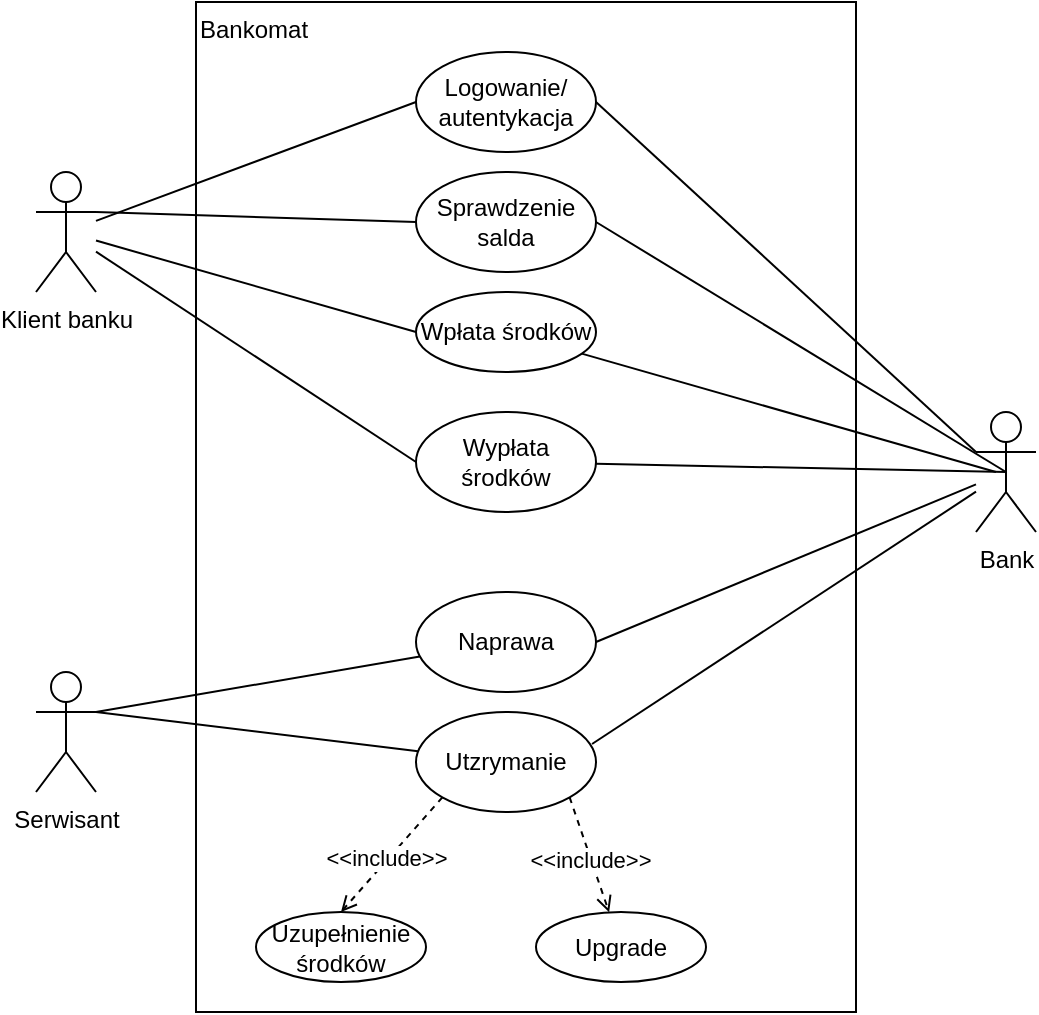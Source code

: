 <mxfile version="16.6.6" type="github">
  <diagram id="hS2WpooFKY7uYSXE2T6m" name="Page-1">
    <mxGraphModel dx="846" dy="556" grid="1" gridSize="10" guides="1" tooltips="1" connect="1" arrows="1" fold="1" page="1" pageScale="1" pageWidth="827" pageHeight="1169" math="0" shadow="0">
      <root>
        <mxCell id="0" />
        <mxCell id="1" parent="0" />
        <mxCell id="23aSj-yuZZJGt5J5vlo--25" value="Bankomat" style="rounded=0;whiteSpace=wrap;html=1;align=left;verticalAlign=top;" parent="1" vertex="1">
          <mxGeometry x="170" y="15" width="330" height="505" as="geometry" />
        </mxCell>
        <mxCell id="23aSj-yuZZJGt5J5vlo--1" value="Klient banku" style="shape=umlActor;verticalLabelPosition=bottom;verticalAlign=top;html=1;outlineConnect=0;" parent="1" vertex="1">
          <mxGeometry x="90" y="100" width="30" height="60" as="geometry" />
        </mxCell>
        <mxCell id="23aSj-yuZZJGt5J5vlo--2" value="Serwisant" style="shape=umlActor;verticalLabelPosition=bottom;verticalAlign=top;html=1;outlineConnect=0;" parent="1" vertex="1">
          <mxGeometry x="90" y="350" width="30" height="60" as="geometry" />
        </mxCell>
        <mxCell id="23aSj-yuZZJGt5J5vlo--3" value="Bank" style="shape=umlActor;verticalLabelPosition=bottom;verticalAlign=top;html=1;outlineConnect=0;" parent="1" vertex="1">
          <mxGeometry x="560" y="220" width="30" height="60" as="geometry" />
        </mxCell>
        <mxCell id="23aSj-yuZZJGt5J5vlo--4" value="Sprawdzenie salda" style="ellipse;whiteSpace=wrap;html=1;" parent="1" vertex="1">
          <mxGeometry x="280" y="100" width="90" height="50" as="geometry" />
        </mxCell>
        <mxCell id="23aSj-yuZZJGt5J5vlo--5" value="Wpłata środków" style="ellipse;whiteSpace=wrap;html=1;" parent="1" vertex="1">
          <mxGeometry x="280" y="160" width="90" height="40" as="geometry" />
        </mxCell>
        <mxCell id="23aSj-yuZZJGt5J5vlo--6" value="Wypłata środków" style="ellipse;whiteSpace=wrap;html=1;" parent="1" vertex="1">
          <mxGeometry x="280" y="220" width="90" height="50" as="geometry" />
        </mxCell>
        <mxCell id="23aSj-yuZZJGt5J5vlo--9" value="" style="endArrow=none;html=1;rounded=0;exitX=1;exitY=0.333;exitDx=0;exitDy=0;exitPerimeter=0;entryX=0;entryY=0.5;entryDx=0;entryDy=0;" parent="1" source="23aSj-yuZZJGt5J5vlo--1" target="23aSj-yuZZJGt5J5vlo--4" edge="1">
          <mxGeometry width="50" height="50" relative="1" as="geometry">
            <mxPoint x="390" y="310" as="sourcePoint" />
            <mxPoint x="440" y="260" as="targetPoint" />
          </mxGeometry>
        </mxCell>
        <mxCell id="23aSj-yuZZJGt5J5vlo--10" value="" style="endArrow=none;html=1;rounded=0;entryX=0;entryY=0.5;entryDx=0;entryDy=0;" parent="1" source="23aSj-yuZZJGt5J5vlo--1" target="23aSj-yuZZJGt5J5vlo--5" edge="1">
          <mxGeometry width="50" height="50" relative="1" as="geometry">
            <mxPoint x="390" y="310" as="sourcePoint" />
            <mxPoint x="440" y="260" as="targetPoint" />
          </mxGeometry>
        </mxCell>
        <mxCell id="23aSj-yuZZJGt5J5vlo--11" value="" style="endArrow=none;html=1;rounded=0;entryX=0;entryY=0.5;entryDx=0;entryDy=0;" parent="1" source="23aSj-yuZZJGt5J5vlo--1" target="23aSj-yuZZJGt5J5vlo--6" edge="1">
          <mxGeometry width="50" height="50" relative="1" as="geometry">
            <mxPoint x="390" y="310" as="sourcePoint" />
            <mxPoint x="440" y="260" as="targetPoint" />
          </mxGeometry>
        </mxCell>
        <mxCell id="23aSj-yuZZJGt5J5vlo--12" value="Logowanie/&lt;br&gt;autentykacja" style="ellipse;whiteSpace=wrap;html=1;" parent="1" vertex="1">
          <mxGeometry x="280" y="40" width="90" height="50" as="geometry" />
        </mxCell>
        <mxCell id="23aSj-yuZZJGt5J5vlo--13" value="" style="endArrow=none;html=1;rounded=0;entryX=0;entryY=0.5;entryDx=0;entryDy=0;" parent="1" source="23aSj-yuZZJGt5J5vlo--1" target="23aSj-yuZZJGt5J5vlo--12" edge="1">
          <mxGeometry width="50" height="50" relative="1" as="geometry">
            <mxPoint x="390" y="310" as="sourcePoint" />
            <mxPoint x="440" y="260" as="targetPoint" />
          </mxGeometry>
        </mxCell>
        <mxCell id="23aSj-yuZZJGt5J5vlo--14" value="Naprawa" style="ellipse;whiteSpace=wrap;html=1;" parent="1" vertex="1">
          <mxGeometry x="280" y="310" width="90" height="50" as="geometry" />
        </mxCell>
        <mxCell id="23aSj-yuZZJGt5J5vlo--15" value="" style="endArrow=none;html=1;rounded=0;exitX=1;exitY=0.333;exitDx=0;exitDy=0;exitPerimeter=0;" parent="1" source="23aSj-yuZZJGt5J5vlo--2" target="23aSj-yuZZJGt5J5vlo--14" edge="1">
          <mxGeometry width="50" height="50" relative="1" as="geometry">
            <mxPoint x="390" y="310" as="sourcePoint" />
            <mxPoint x="440" y="260" as="targetPoint" />
          </mxGeometry>
        </mxCell>
        <mxCell id="23aSj-yuZZJGt5J5vlo--16" value="Utzrymanie" style="ellipse;whiteSpace=wrap;html=1;" parent="1" vertex="1">
          <mxGeometry x="280" y="370" width="90" height="50" as="geometry" />
        </mxCell>
        <mxCell id="23aSj-yuZZJGt5J5vlo--17" value="" style="endArrow=none;html=1;rounded=0;exitX=1;exitY=0.333;exitDx=0;exitDy=0;exitPerimeter=0;" parent="1" source="23aSj-yuZZJGt5J5vlo--2" target="23aSj-yuZZJGt5J5vlo--16" edge="1">
          <mxGeometry width="50" height="50" relative="1" as="geometry">
            <mxPoint x="390" y="310" as="sourcePoint" />
            <mxPoint x="440" y="260" as="targetPoint" />
          </mxGeometry>
        </mxCell>
        <mxCell id="23aSj-yuZZJGt5J5vlo--18" value="" style="endArrow=none;html=1;rounded=0;exitX=1;exitY=0.5;exitDx=0;exitDy=0;entryX=0;entryY=0.333;entryDx=0;entryDy=0;entryPerimeter=0;" parent="1" source="23aSj-yuZZJGt5J5vlo--12" target="23aSj-yuZZJGt5J5vlo--3" edge="1">
          <mxGeometry width="50" height="50" relative="1" as="geometry">
            <mxPoint x="390" y="310" as="sourcePoint" />
            <mxPoint x="440" y="260" as="targetPoint" />
          </mxGeometry>
        </mxCell>
        <mxCell id="23aSj-yuZZJGt5J5vlo--19" value="" style="endArrow=none;html=1;rounded=0;exitX=1;exitY=0.5;exitDx=0;exitDy=0;entryX=0.5;entryY=0.5;entryDx=0;entryDy=0;entryPerimeter=0;" parent="1" source="23aSj-yuZZJGt5J5vlo--4" target="23aSj-yuZZJGt5J5vlo--3" edge="1">
          <mxGeometry width="50" height="50" relative="1" as="geometry">
            <mxPoint x="390" y="310" as="sourcePoint" />
            <mxPoint x="440" y="260" as="targetPoint" />
          </mxGeometry>
        </mxCell>
        <mxCell id="23aSj-yuZZJGt5J5vlo--20" value="" style="endArrow=none;html=1;rounded=0;" parent="1" source="23aSj-yuZZJGt5J5vlo--5" edge="1">
          <mxGeometry width="50" height="50" relative="1" as="geometry">
            <mxPoint x="390" y="310" as="sourcePoint" />
            <mxPoint x="570" y="250" as="targetPoint" />
          </mxGeometry>
        </mxCell>
        <mxCell id="23aSj-yuZZJGt5J5vlo--21" value="" style="endArrow=none;html=1;rounded=0;entryX=0.5;entryY=0.5;entryDx=0;entryDy=0;entryPerimeter=0;" parent="1" source="23aSj-yuZZJGt5J5vlo--6" target="23aSj-yuZZJGt5J5vlo--3" edge="1">
          <mxGeometry width="50" height="50" relative="1" as="geometry">
            <mxPoint x="390" y="310" as="sourcePoint" />
            <mxPoint x="440" y="260" as="targetPoint" />
          </mxGeometry>
        </mxCell>
        <mxCell id="23aSj-yuZZJGt5J5vlo--22" value="" style="endArrow=none;html=1;rounded=0;exitX=1;exitY=0.5;exitDx=0;exitDy=0;" parent="1" source="23aSj-yuZZJGt5J5vlo--14" target="23aSj-yuZZJGt5J5vlo--3" edge="1">
          <mxGeometry width="50" height="50" relative="1" as="geometry">
            <mxPoint x="390" y="310" as="sourcePoint" />
            <mxPoint x="440" y="260" as="targetPoint" />
          </mxGeometry>
        </mxCell>
        <mxCell id="23aSj-yuZZJGt5J5vlo--23" value="" style="endArrow=none;html=1;rounded=0;exitX=0.978;exitY=0.32;exitDx=0;exitDy=0;exitPerimeter=0;" parent="1" source="23aSj-yuZZJGt5J5vlo--16" target="23aSj-yuZZJGt5J5vlo--3" edge="1">
          <mxGeometry width="50" height="50" relative="1" as="geometry">
            <mxPoint x="390" y="310" as="sourcePoint" />
            <mxPoint x="440" y="260" as="targetPoint" />
          </mxGeometry>
        </mxCell>
        <mxCell id="23aSj-yuZZJGt5J5vlo--26" value="Upgrade" style="ellipse;whiteSpace=wrap;html=1;" parent="1" vertex="1">
          <mxGeometry x="340" y="470" width="85" height="35" as="geometry" />
        </mxCell>
        <mxCell id="23aSj-yuZZJGt5J5vlo--28" value="Uzupełnienie środków" style="ellipse;whiteSpace=wrap;html=1;" parent="1" vertex="1">
          <mxGeometry x="200" y="470" width="85" height="35" as="geometry" />
        </mxCell>
        <mxCell id="23aSj-yuZZJGt5J5vlo--30" value="" style="endArrow=open;dashed=1;html=1;rounded=0;endFill=0;startArrow=none;startFill=0;exitX=1;exitY=1;exitDx=0;exitDy=0;" parent="1" source="23aSj-yuZZJGt5J5vlo--16" target="23aSj-yuZZJGt5J5vlo--26" edge="1">
          <mxGeometry width="50" height="50" relative="1" as="geometry">
            <mxPoint x="303.511" y="422.859" as="sourcePoint" />
            <mxPoint x="267.525" y="443.355" as="targetPoint" />
          </mxGeometry>
        </mxCell>
        <mxCell id="23aSj-yuZZJGt5J5vlo--32" value="&amp;lt;&amp;lt;include&amp;gt;&amp;gt;" style="edgeLabel;html=1;align=center;verticalAlign=middle;resizable=0;points=[];" parent="23aSj-yuZZJGt5J5vlo--30" vertex="1" connectable="0">
          <mxGeometry x="0.079" y="-1" relative="1" as="geometry">
            <mxPoint as="offset" />
          </mxGeometry>
        </mxCell>
        <mxCell id="23aSj-yuZZJGt5J5vlo--33" value="" style="endArrow=open;dashed=1;html=1;rounded=0;endFill=0;startArrow=none;startFill=0;exitX=0;exitY=1;exitDx=0;exitDy=0;entryX=0.5;entryY=0;entryDx=0;entryDy=0;" parent="1" source="23aSj-yuZZJGt5J5vlo--16" target="23aSj-yuZZJGt5J5vlo--28" edge="1">
          <mxGeometry width="50" height="50" relative="1" as="geometry">
            <mxPoint x="366.82" y="422.678" as="sourcePoint" />
            <mxPoint x="371.318" y="480.007" as="targetPoint" />
          </mxGeometry>
        </mxCell>
        <mxCell id="23aSj-yuZZJGt5J5vlo--34" value="&amp;lt;&amp;lt;include&amp;gt;&amp;gt;" style="edgeLabel;html=1;align=center;verticalAlign=middle;resizable=0;points=[];" parent="23aSj-yuZZJGt5J5vlo--33" vertex="1" connectable="0">
          <mxGeometry x="0.079" y="-1" relative="1" as="geometry">
            <mxPoint as="offset" />
          </mxGeometry>
        </mxCell>
      </root>
    </mxGraphModel>
  </diagram>
</mxfile>
